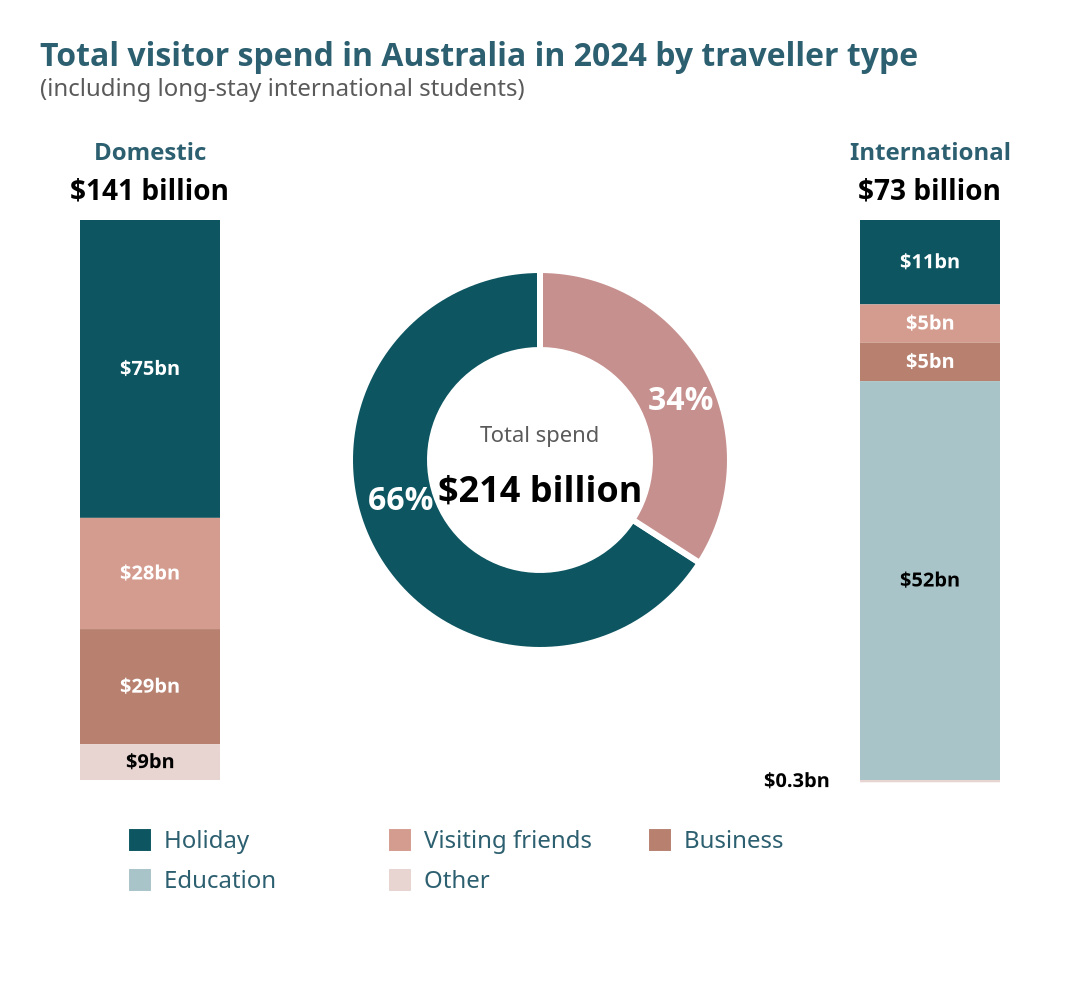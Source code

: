 {
  "$schema": "https://vega.github.io/schema/vega/v5.json",
  "width": 500,
  "height": 400,
  "padding": 20,
  "title": {
    "text": "Total visitor spend in Australia in 2024 by traveller type",
    "subtitle": "(including long-stay international students)",
    "fontSize": 16,
    "fontWeight": "bold",
    "anchor": "start",
    "color": "#2c5f6f",
    "subtitleFontSize": 12,
    "subtitleColor": "#5a5a5a",
    "offset": 10
  },
  "data": [
    {
      "name": "donut",
      "values": [
        {
          "category": "Domestic",
          "value": 141,
          "percentage": 66,
          "order": 0,
          "startAngle": 2.143329567402382,
          "endAngle": 6.283185307179586
        },
        {
          "category": "International",
          "value": 73,
          "percentage": 34,
          "order": 1,
          "startAngle": 0,
          "endAngle": 2.143329567402382
        }
      ],
      "transform": [
        {
          "type": "pie",
          "field": "value",
          "startAngle": { "signal": "0" },
          "endAngle": { "signal": "2*PI" },
          "sort": { "field": "order" }
        }
      ]
    },
    {
      "name": "international_bars",
      "values": [
        {
          "type": "Holiday",
          "value": 11,
          "order": 1,
          "label": "$11bn",
          "total": 73,
          "scaledValue": 42.1917808219178,
          "y0": 0,
          "y1": 42.1917808219178
        },
        {
          "type": "Visiting friends",
          "value": 5,
          "order": 2,
          "label": "$5bn",
          "total": 73,
          "scaledValue": 19.17808219178082,
          "y0": 42.1917808219178,
          "y1": 61.36986301369862
        },
        {
          "type": "Business",
          "value": 5,
          "order": 3,
          "label": "$5bn",
          "total": 73,
          "scaledValue": 7.671232876712328,
          "y0": 61.36986301369862,
          "y1": 69.04109589041094
        },
        {
          "type": "Education",
          "value": 52,
          "order": 5,
          "label": "$52bn",
          "total": 73,
          "scaledValue": 199.45205479452054,
          "y0": 80.54794520547944,
          "y1": 280
        },
        {
          "type": "Other",
          "value": 0.3,
          "order": 6,
          "label": "$0.3bn",
          "total": 73,
          "scaledValue": 1.1506849315068493,
          "y0": 280,
          "y1": 281.1506849315069
        }
      ],
      "transform": [
        {
          "type": "formula",
          "expr": "datum.value / datum.total * 280",
          "as": "scaledValue"
        },
        {
          "type": "stack",
          "field": "scaledValue",
          "sort": { "field": "order" }
        }
      ]
    },
    {
      "name": "domestic_bars",
      "values": [
        {
          "type": "Holiday",
          "value": 75,
          "order": 1,
          "label": "$75bn",
          "total": 141,
          "scaledValue": 148.93617021276594,
          "y0": 0,
          "y1": 148.93617021276594
        },
        {
          "type": "Visiting friends",
          "value": 28,
          "order": 2,
          "label": "$28bn",
          "total": 141,
          "scaledValue": 55.60283687943263,
          "y0": 148.93617021276594,
          "y1": 204.53900709219857
        },
        {
          "type": "Business",
          "value": 29,
          "order": 3,
          "label": "$29bn",
          "total": 141,
          "scaledValue": 57.5886524822695,
          "y0": 204.53900709219857,
          "y1": 262.12765957446805
        },
        {
          "type": "Other",
          "value": 9,
          "order": 4,
          "label": "$9bn",
          "total": 141,
          "scaledValue": 17.872340425531913,
          "y0": 262.12765957446805,
          "y1": 279.99999999999994
        }
      ],
      "transform": [
        {
          "type": "formula",
          "expr": "datum.value / datum.total * 280",
          "as": "scaledValue"
        },
        {
          "type": "stack",
          "field": "scaledValue",
          "sort": { "field": "order" }
        }
      ]
    },
    {
      "name": "legend_data",
      "values": [
        { "type": "Holiday", "order": 1, "row": 0, "col": 0 },
        { "type": "Visiting friends", "order": 2, "row": 0, "col": 1 },
        { "type": "Business", "order": 3, "row": 0, "col": 2 },
        { "type": "Education", "order": 4, "row": 1, "col": 0 },
        { "type": "Other", "order": 5, "row": 1, "col": 1 }
      ],
      "transform": [
        {
          "type": "formula",
          "expr": "floor((datum.order - 1) / 3)",
          "as": "row"
        },
        { "type": "formula", "expr": "(datum.order - 1) % 3", "as": "col" }
      ]
    }
  ],
  "scales": [
    {
      "name": "color",
      "type": "ordinal",
      "domain": [
        "Holiday",
        "Visiting friends",
        "Business",
        "Education",
        "Other"
      ],
      "range": ["#0d5661", "#d49b8f", "#b7806f", "#a8c4c8", "#e8d4d0"]
    },
    {
      "name": "donut_color",
      "type": "ordinal",
      "domain": ["Domestic", "International"],
      "range": ["#0d5661", "#c5908e"]
    }
  ],
  "marks": [
    {
      "type": "group",
      "encode": {
        "update": {
          "x": { "value": 10 },
          "y": { "value": 50 },
          "width": { "value": 90 },
          "height": { "value": 280 }
        }
      },
      "marks": [
        {
          "type": "text",
          "encode": {
            "enter": {
              "x": { "value": 45 },
              "y": { "value": -30 },
              "text": { "value": "Domestic" },
              "align": { "value": "center" },
              "fontSize": { "value": 12 },
              "fontWeight": { "value": "bold" },
              "fill": { "value": "#2c5f6f" }
            }
          }
        },
        {
          "type": "text",
          "encode": {
            "enter": {
              "x": { "value": 45 },
              "y": { "value": -10 },
              "text": { "value": "$141 billion" },
              "align": { "value": "center" },
              "fontSize": { "value": 14 },
              "fontWeight": { "value": "bold" },
              "fill": { "value": "#000" }
            }
          }
        },
        {
          "type": "rect",
          "from": { "data": "domestic_bars" },
          "encode": {
            "enter": {
              "x": { "value": 10 },
              "width": { "value": 70 },
              "y": { "field": "y0" },
              "y2": { "field": "y1" },
              "fill": { "scale": "color", "field": "type" }
            }
          }
        },
        {
          "type": "text",
          "from": { "data": "domestic_bars" },
          "encode": {
            "enter": {
              "x": { "value": 45 },
              "y": { "signal": "(datum.y0 + datum.y1) / 2" },
              "text": { "field": "label" },
              "align": { "value": "center" },
              "baseline": { "value": "middle" },
              "fill": { "signal": "datum.type == 'Other' ? '#000' : 'white'" },
              "fontSize": { "value": 10 },
              "fontWeight": { "value": "bold" }
            }
          }
        }
      ]
    },
    {
      "type": "group",
      "encode": {
        "update": {
          "x": { "value": 150 },
          "y": { "value": 70 },
          "width": { "value": 200 },
          "height": { "value": 200 }
        }
      },
      "marks": [
        {
          "type": "arc",
          "from": { "data": "donut" },
          "encode": {
            "enter": {
              "x": { "signal": "100" },
              "y": { "signal": "100" },
              "startAngle": { "field": "startAngle" },
              "endAngle": { "field": "endAngle" },
              "innerRadius": { "value": 55 },
              "outerRadius": { "value": 95 },
              "fill": { "scale": "donut_color", "field": "category" },
              "stroke": { "value": "white" },
              "strokeWidth": { "value": 3 }
            }
          }
        },
        {
          "type": "text",
          "from": { "data": "donut" },
          "encode": {
            "enter": {
              "x": { "signal": "datum.category == 'Domestic' ? 30: 170" },
              "y": { "signal": "datum.category == 'Domestic' ? 120 : 70" },
              "text": { "signal": "datum.percentage + '%'" },
              "align": { "value": "center" },
              "baseline": { "value": "middle" },
              "fontSize": { "value": 16 },
              "fontWeight": { "value": "bold" },
              "fill": { "value": "white" }
            }
          }
        },
        {
          "type": "text",
          "encode": {
            "enter": {
              "x": { "value": 100 },
              "y": { "value": 93 },
              "text": { "value": "Total spend" },
              "align": { "value": "center" },
              "baseline": { "value": "bottom" },
              "fontSize": { "value": 11 },
              "fill": { "value": "#5a5a5a" }
            }
          }
        },
        {
          "type": "text",
          "encode": {
            "enter": {
              "x": { "value": 100 },
              "y": { "value": 107 },
              "text": { "value": "$214 billion" },
              "align": { "value": "center" },
              "baseline": { "value": "top" },
              "fontSize": { "value": 18 },
              "fontWeight": { "value": "bold" },
              "fill": { "value": "#000" }
            }
          }
        }
      ]
    },
    {
      "type": "group",
      "encode": {
        "update": {
          "x": { "value": 400 },
          "y": { "value": 50 },
          "width": { "value": 90 },
          "height": { "value": 280 }
        }
      },
      "marks": [
        {
          "type": "text",
          "encode": {
            "enter": {
              "x": { "value": 45 },
              "y": { "value": -30 },
              "text": { "value": "International" },
              "align": { "value": "center" },
              "fontSize": { "value": 12 },
              "fontWeight": { "value": "bold" },
              "fill": { "value": "#2c5f6f" }
            }
          }
        },
        {
          "type": "text",
          "encode": {
            "enter": {
              "x": { "value": 45 },
              "y": { "value": -10 },
              "text": { "value": "$73 billion" },
              "align": { "value": "center" },
              "fontSize": { "value": 14 },
              "fontWeight": { "value": "bold" },
              "fill": { "value": "#000" }
            }
          }
        },
        {
          "type": "rect",
          "from": { "data": "international_bars" },
          "encode": {
            "enter": {
              "x": { "value": 10 },
              "width": { "value": 70 },
              "y": { "field": "y0" },
              "y2": { "field": "y1" },
              "fill": { "scale": "color", "field": "type" }
            }
          }
        },
        {
          "type": "text",
          "from": { "data": "international_bars" },
          "encode": {
            "enter": {
              "x": { "signal": "datum.value > 2 ? 45 : -5" },
              "y": { "signal": "(datum.y0 + datum.y1) / 2" },
              "text": { "field": "label" },
              "align": { "signal": "datum.value > 2 ? 'center' : 'right'" },
              "baseline": { "value": "middle" },
              "fill": {
                "signal": "datum.value > 2 ? (datum.type == 'Education' || datum.type == 'Work' || datum.type == 'Other' ? '#000' : 'white') : '#000'"
              },
              "fontSize": { "value": 10 },
              "fontWeight": { "value": "bold" }
            }
          }
        }
      ]
    },
    {
      "type": "group",
      "encode": {
        "update": {
          "x": { "value": 50 },
          "y": { "value": 360 },
          "width": { "value": 400 },
          "height": { "value": 60 }
        }
      },
      "marks": [
        {
          "type": "symbol",
          "from": { "data": "legend_data" },
          "encode": {
            "enter": {
              "x": { "signal": "datum.col * 130" },
              "y": { "signal": "datum.row * 20" },
              "size": { "value": 120 },
              "shape": { "value": "square" },
              "fill": { "scale": "color", "field": "type" }
            }
          }
        },
        {
          "type": "text",
          "from": { "data": "legend_data" },
          "encode": {
            "enter": {
              "x": { "signal": "datum.col * 130 + 12" },
              "y": { "signal": "datum.row * 20" },
              "text": { "field": "type" },
              "align": { "value": "left" },
              "baseline": { "value": "middle" },
              "fontSize": { "value": 12 },
              "fill": { "value": "#2c5f6f" }
            }
          }
        }
      ]
    }
  ],
  "config": {}
}
